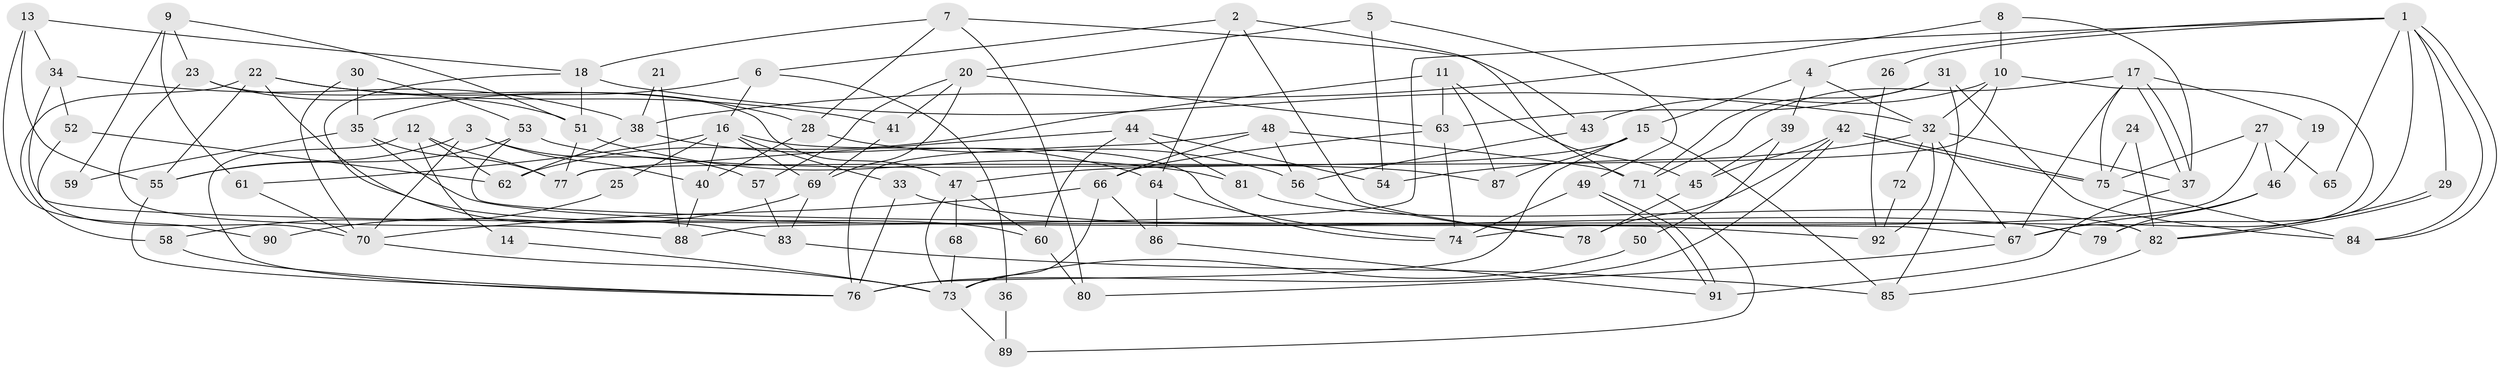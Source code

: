// coarse degree distribution, {7: 0.13793103448275862, 4: 0.25862068965517243, 3: 0.10344827586206896, 6: 0.1896551724137931, 2: 0.10344827586206896, 8: 0.06896551724137931, 5: 0.13793103448275862}
// Generated by graph-tools (version 1.1) at 2025/52/02/27/25 19:52:02]
// undirected, 92 vertices, 184 edges
graph export_dot {
graph [start="1"]
  node [color=gray90,style=filled];
  1;
  2;
  3;
  4;
  5;
  6;
  7;
  8;
  9;
  10;
  11;
  12;
  13;
  14;
  15;
  16;
  17;
  18;
  19;
  20;
  21;
  22;
  23;
  24;
  25;
  26;
  27;
  28;
  29;
  30;
  31;
  32;
  33;
  34;
  35;
  36;
  37;
  38;
  39;
  40;
  41;
  42;
  43;
  44;
  45;
  46;
  47;
  48;
  49;
  50;
  51;
  52;
  53;
  54;
  55;
  56;
  57;
  58;
  59;
  60;
  61;
  62;
  63;
  64;
  65;
  66;
  67;
  68;
  69;
  70;
  71;
  72;
  73;
  74;
  75;
  76;
  77;
  78;
  79;
  80;
  81;
  82;
  83;
  84;
  85;
  86;
  87;
  88;
  89;
  90;
  91;
  92;
  1 -- 84;
  1 -- 84;
  1 -- 4;
  1 -- 26;
  1 -- 29;
  1 -- 65;
  1 -- 79;
  1 -- 88;
  2 -- 71;
  2 -- 78;
  2 -- 6;
  2 -- 64;
  3 -- 55;
  3 -- 40;
  3 -- 57;
  3 -- 70;
  4 -- 15;
  4 -- 32;
  4 -- 39;
  5 -- 20;
  5 -- 49;
  5 -- 54;
  6 -- 35;
  6 -- 16;
  6 -- 36;
  7 -- 43;
  7 -- 18;
  7 -- 28;
  7 -- 80;
  8 -- 10;
  8 -- 38;
  8 -- 37;
  9 -- 51;
  9 -- 61;
  9 -- 23;
  9 -- 59;
  10 -- 77;
  10 -- 67;
  10 -- 32;
  10 -- 43;
  11 -- 87;
  11 -- 63;
  11 -- 45;
  11 -- 62;
  12 -- 76;
  12 -- 77;
  12 -- 14;
  12 -- 62;
  13 -- 18;
  13 -- 34;
  13 -- 55;
  13 -- 90;
  14 -- 73;
  15 -- 85;
  15 -- 76;
  15 -- 47;
  15 -- 87;
  16 -- 40;
  16 -- 25;
  16 -- 33;
  16 -- 61;
  16 -- 69;
  16 -- 74;
  17 -- 75;
  17 -- 37;
  17 -- 37;
  17 -- 19;
  17 -- 67;
  17 -- 71;
  18 -- 32;
  18 -- 83;
  18 -- 51;
  19 -- 46;
  20 -- 57;
  20 -- 41;
  20 -- 63;
  20 -- 69;
  21 -- 38;
  21 -- 88;
  22 -- 60;
  22 -- 55;
  22 -- 28;
  22 -- 41;
  22 -- 58;
  23 -- 47;
  23 -- 51;
  23 -- 88;
  24 -- 75;
  24 -- 82;
  25 -- 58;
  26 -- 92;
  27 -- 75;
  27 -- 74;
  27 -- 46;
  27 -- 65;
  28 -- 40;
  28 -- 56;
  29 -- 82;
  29 -- 82;
  30 -- 53;
  30 -- 70;
  30 -- 35;
  31 -- 71;
  31 -- 63;
  31 -- 84;
  31 -- 85;
  32 -- 37;
  32 -- 54;
  32 -- 67;
  32 -- 72;
  32 -- 92;
  33 -- 79;
  33 -- 76;
  34 -- 82;
  34 -- 38;
  34 -- 52;
  35 -- 77;
  35 -- 59;
  35 -- 92;
  36 -- 89;
  37 -- 91;
  38 -- 62;
  38 -- 64;
  39 -- 45;
  39 -- 50;
  40 -- 88;
  41 -- 69;
  42 -- 75;
  42 -- 75;
  42 -- 45;
  42 -- 76;
  42 -- 78;
  43 -- 56;
  44 -- 60;
  44 -- 54;
  44 -- 77;
  44 -- 81;
  45 -- 78;
  46 -- 67;
  46 -- 79;
  47 -- 73;
  47 -- 60;
  47 -- 68;
  48 -- 66;
  48 -- 76;
  48 -- 56;
  48 -- 71;
  49 -- 91;
  49 -- 91;
  49 -- 74;
  50 -- 73;
  51 -- 77;
  51 -- 81;
  52 -- 62;
  52 -- 70;
  53 -- 67;
  53 -- 55;
  53 -- 87;
  55 -- 76;
  56 -- 78;
  57 -- 83;
  58 -- 76;
  60 -- 80;
  61 -- 70;
  63 -- 74;
  63 -- 66;
  64 -- 86;
  64 -- 74;
  66 -- 70;
  66 -- 73;
  66 -- 86;
  67 -- 80;
  68 -- 73;
  69 -- 83;
  69 -- 90;
  70 -- 73;
  71 -- 89;
  72 -- 92;
  73 -- 89;
  75 -- 84;
  81 -- 82;
  82 -- 85;
  83 -- 85;
  86 -- 91;
}
